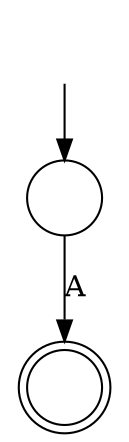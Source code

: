 digraph dfa {
	""    [shape=none]
	start [shape=circle, label=""]
	A     [shape=doublecircle, label=""]

	"" -> start
	start -> A  [label="A"]
}
